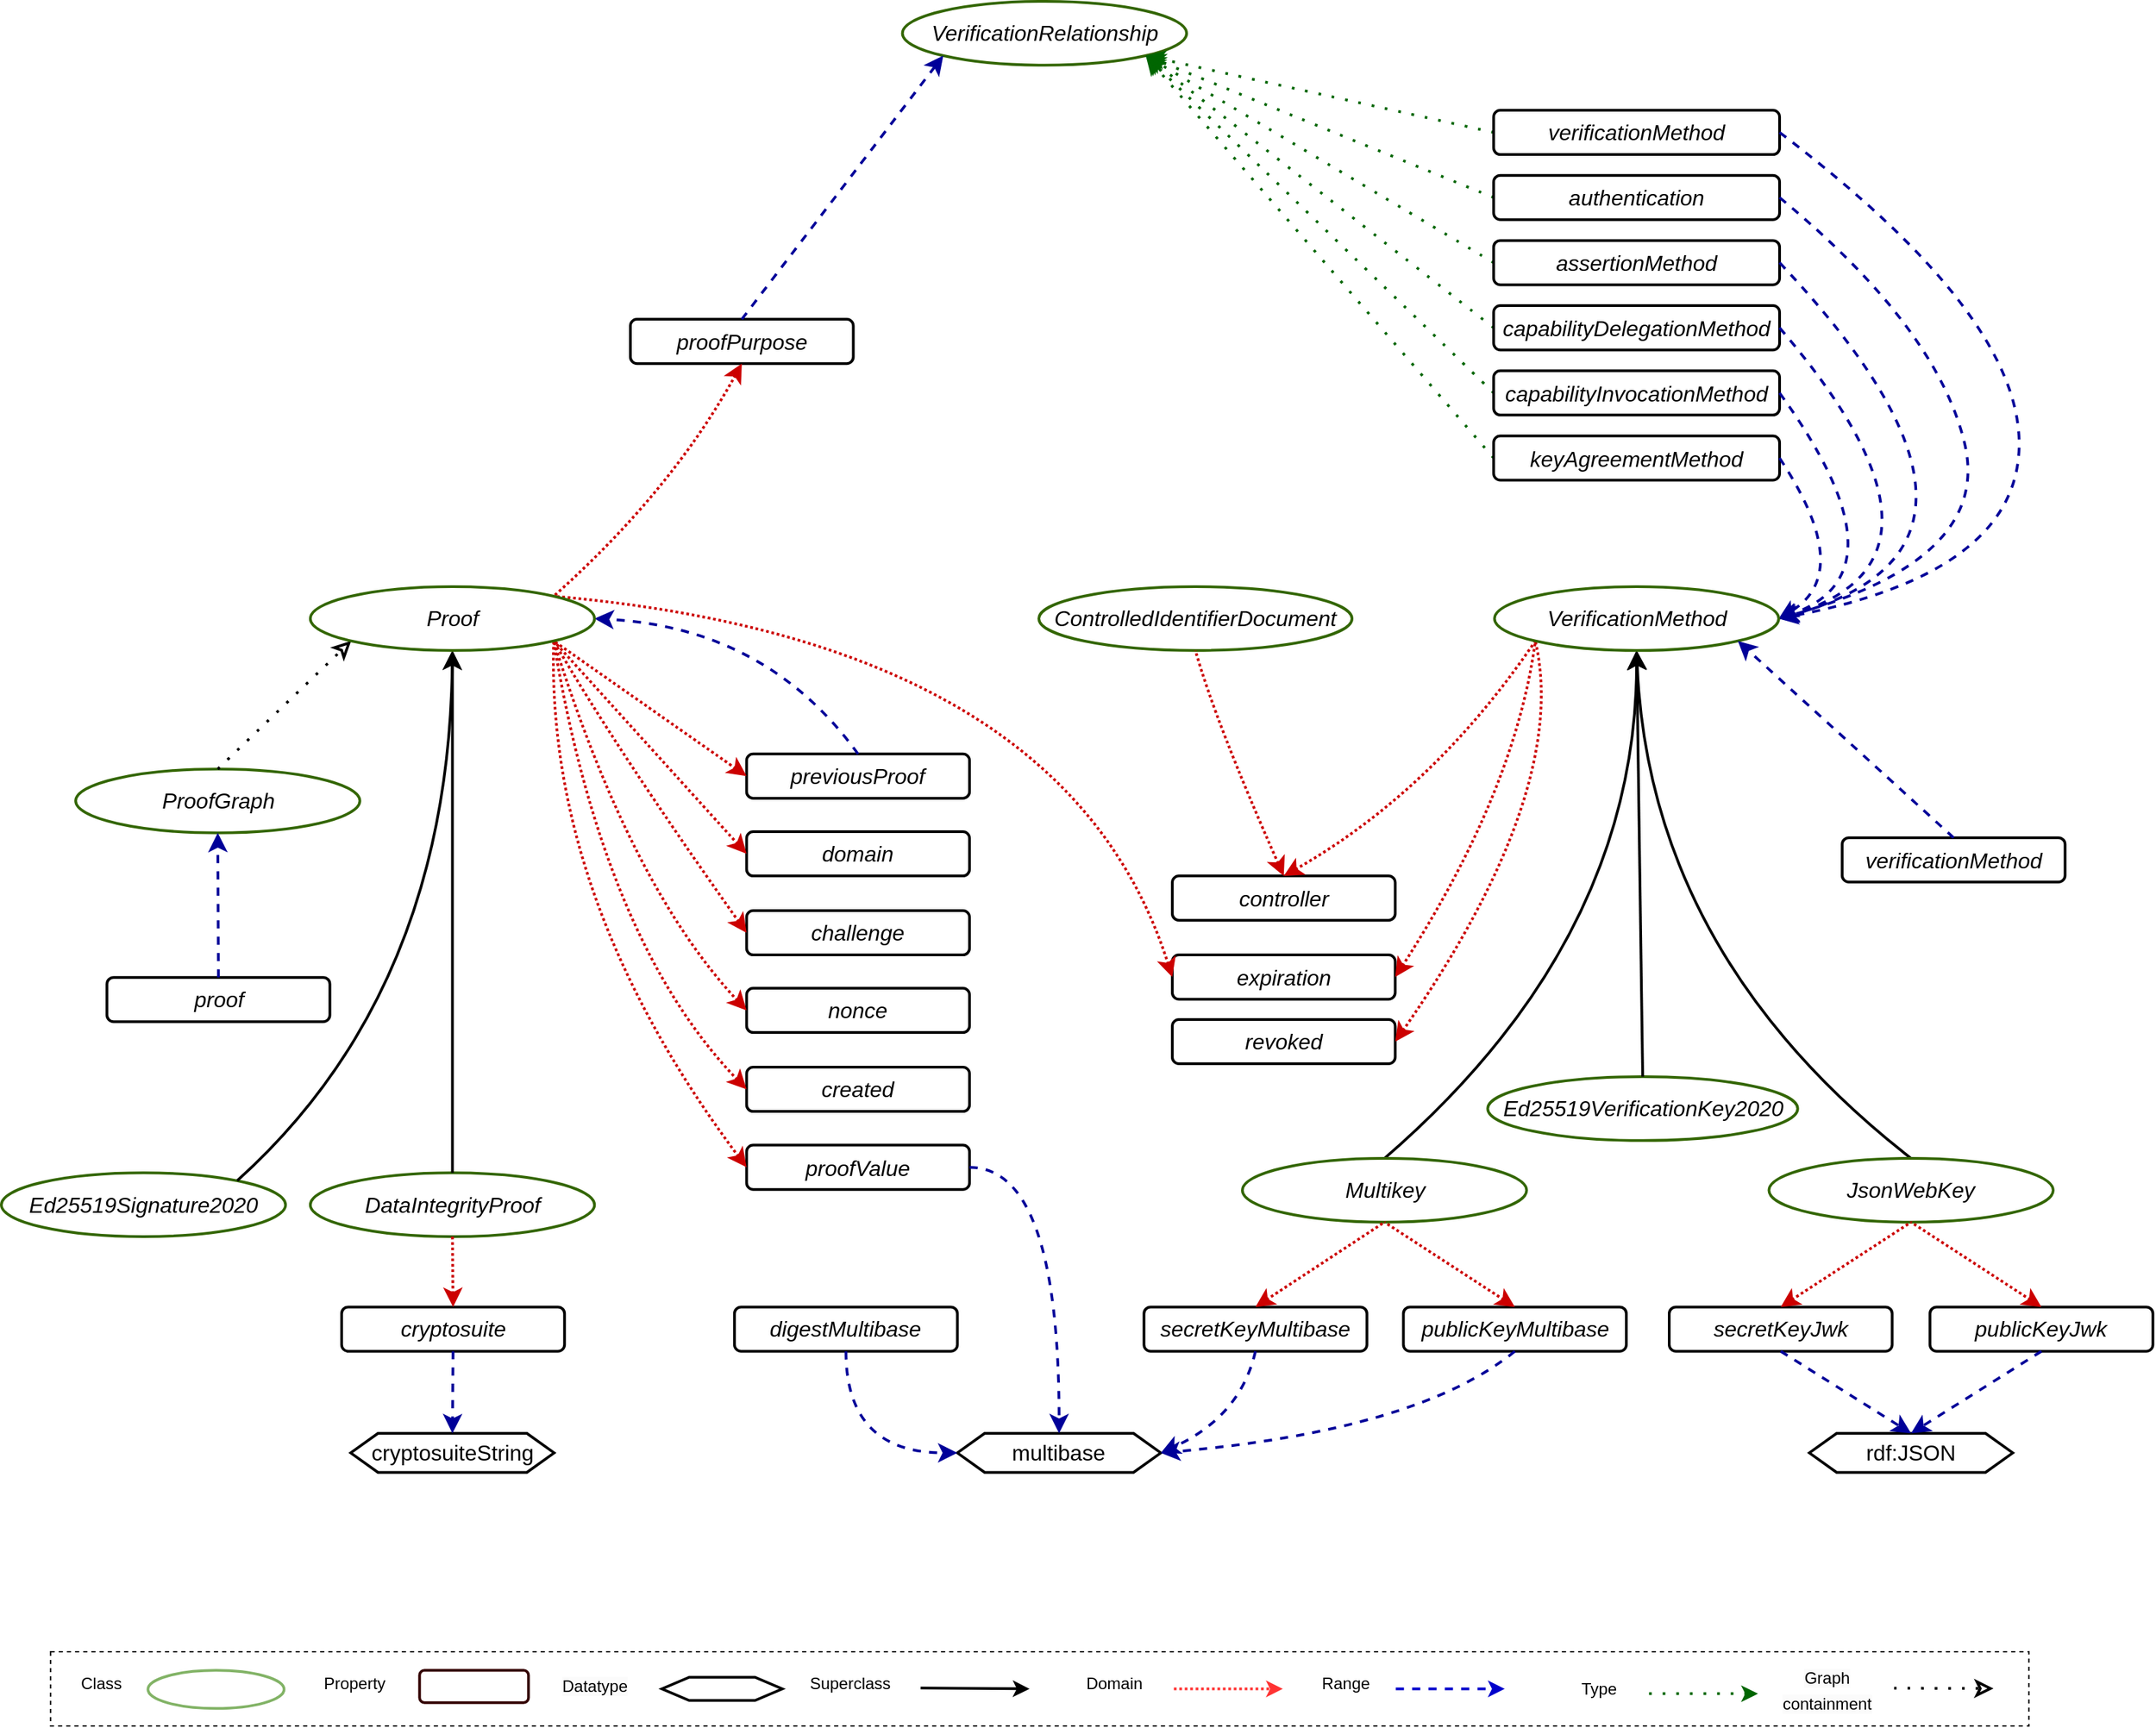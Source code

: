 <mxfile version="25.0.2">
  <diagram name="Page-1" id="hQ0IBVJ5jpEcegRt-_B3">
    <mxGraphModel dx="1732" dy="2127" grid="1" gridSize="10" guides="1" tooltips="1" connect="1" arrows="1" fold="1" page="1" pageScale="1" pageWidth="1600" pageHeight="900" math="0" shadow="0">
      <root>
        <mxCell id="0" />
        <mxCell id="1" parent="0" />
        <mxCell id="lNdu0edYDnSajEhI0VVL-20" value="" style="group" parent="1" vertex="1" connectable="0">
          <mxGeometry x="44.164" y="812.5" width="1460" height="54.5" as="geometry" />
        </mxCell>
        <mxCell id="Uf8WLKuzS3drS_BCJ-BJ-84" value="" style="rounded=0;whiteSpace=wrap;html=1;fillColor=none;dashed=1;" parent="lNdu0edYDnSajEhI0VVL-20" vertex="1">
          <mxGeometry width="1453" height="54.5" as="geometry" />
        </mxCell>
        <mxCell id="Uf8WLKuzS3drS_BCJ-BJ-108" value="" style="group" parent="lNdu0edYDnSajEhI0VVL-20" vertex="1" connectable="0">
          <mxGeometry x="1270" y="7.25" width="190" height="40" as="geometry" />
        </mxCell>
        <mxCell id="Uf8WLKuzS3drS_BCJ-BJ-109" style="edgeStyle=none;curved=1;rounded=0;orthogonalLoop=1;jettySize=auto;html=1;fontSize=12;startSize=8;endSize=8;dashed=1;dashPattern=1 4;strokeWidth=2;endArrow=classic;endFill=0;" parent="Uf8WLKuzS3drS_BCJ-BJ-108" edge="1">
          <mxGeometry relative="1" as="geometry">
            <mxPoint x="84" y="19.5" as="sourcePoint" />
            <mxPoint x="157" y="19.72" as="targetPoint" />
          </mxGeometry>
        </mxCell>
        <mxCell id="Uf8WLKuzS3drS_BCJ-BJ-110" value="&lt;span style=&quot;color: rgb(0, 0, 0); font-family: Helvetica; font-size: 12px; font-style: normal; font-variant-ligatures: normal; font-variant-caps: normal; font-weight: 400; letter-spacing: normal; orphans: 2; text-indent: 0px; text-transform: none; widows: 2; word-spacing: 0px; -webkit-text-stroke-width: 0px; background-color: rgb(251, 251, 251); text-decoration-thickness: initial; text-decoration-style: initial; text-decoration-color: initial; float: none; display: inline !important;&quot;&gt;Graph containment&lt;/span&gt;" style="text;whiteSpace=wrap;html=1;fontSize=16;align=center;" parent="Uf8WLKuzS3drS_BCJ-BJ-108" vertex="1">
          <mxGeometry y="-6" width="70" height="40" as="geometry" />
        </mxCell>
        <mxCell id="Uf8WLKuzS3drS_BCJ-BJ-87" value="" style="group" parent="lNdu0edYDnSajEhI0VVL-20" vertex="1" connectable="0">
          <mxGeometry x="11.5" y="8.688" width="160" height="37.125" as="geometry" />
        </mxCell>
        <mxCell id="Uf8WLKuzS3drS_BCJ-BJ-88" value="" style="ellipse;whiteSpace=wrap;html=1;fillColor=none;strokeColor=#82b366;strokeWidth=2;" parent="Uf8WLKuzS3drS_BCJ-BJ-87" vertex="1">
          <mxGeometry x="60" y="4.95" width="100" height="28.005" as="geometry" />
        </mxCell>
        <mxCell id="Uf8WLKuzS3drS_BCJ-BJ-89" value="Class" style="text;html=1;align=center;verticalAlign=middle;resizable=0;points=[];autosize=1;strokeColor=none;fillColor=none;" parent="Uf8WLKuzS3drS_BCJ-BJ-87" vertex="1">
          <mxGeometry width="50" height="30" as="geometry" />
        </mxCell>
        <mxCell id="Uf8WLKuzS3drS_BCJ-BJ-90" value="" style="group" parent="lNdu0edYDnSajEhI0VVL-20" vertex="1" connectable="0">
          <mxGeometry x="188" y="8.688" width="170" height="37.125" as="geometry" />
        </mxCell>
        <mxCell id="Uf8WLKuzS3drS_BCJ-BJ-91" value="" style="rounded=1;whiteSpace=wrap;html=1;fillColor=none;strokeColor=#330000;strokeWidth=2;" parent="Uf8WLKuzS3drS_BCJ-BJ-90" vertex="1">
          <mxGeometry x="83" y="4.95" width="80" height="23.686" as="geometry" />
        </mxCell>
        <mxCell id="Uf8WLKuzS3drS_BCJ-BJ-92" value="Property" style="text;html=1;align=center;verticalAlign=middle;resizable=0;points=[];autosize=1;strokeColor=none;fillColor=none;" parent="Uf8WLKuzS3drS_BCJ-BJ-90" vertex="1">
          <mxGeometry width="70" height="30" as="geometry" />
        </mxCell>
        <mxCell id="Uf8WLKuzS3drS_BCJ-BJ-93" value="" style="group" parent="lNdu0edYDnSajEhI0VVL-20" vertex="1" connectable="0">
          <mxGeometry x="552" y="8.688" width="170" height="37.125" as="geometry" />
        </mxCell>
        <mxCell id="Uf8WLKuzS3drS_BCJ-BJ-94" value="" style="endArrow=classic;html=1;rounded=0;endFill=1;strokeWidth=2;" parent="Uf8WLKuzS3drS_BCJ-BJ-93" edge="1">
          <mxGeometry width="50" height="50" relative="1" as="geometry">
            <mxPoint x="87" y="17.944" as="sourcePoint" />
            <mxPoint x="167" y="18.562" as="targetPoint" />
          </mxGeometry>
        </mxCell>
        <mxCell id="Uf8WLKuzS3drS_BCJ-BJ-95" value="Superclass" style="text;html=1;align=center;verticalAlign=middle;resizable=0;points=[];autosize=1;strokeColor=none;fillColor=none;" parent="Uf8WLKuzS3drS_BCJ-BJ-93" vertex="1">
          <mxGeometry x="-5" width="80" height="30" as="geometry" />
        </mxCell>
        <mxCell id="Uf8WLKuzS3drS_BCJ-BJ-96" value="" style="group" parent="lNdu0edYDnSajEhI0VVL-20" vertex="1" connectable="0">
          <mxGeometry x="751" y="8.688" width="136" height="37.125" as="geometry" />
        </mxCell>
        <mxCell id="Uf8WLKuzS3drS_BCJ-BJ-97" style="edgeStyle=orthogonalEdgeStyle;rounded=0;orthogonalLoop=1;jettySize=auto;html=1;startArrow=none;startFill=0;endArrow=classic;endFill=1;strokeColor=#FF3333;dashed=1;exitX=1;exitY=0.5;exitDx=0;exitDy=0;strokeWidth=2;dashPattern=1 1;" parent="Uf8WLKuzS3drS_BCJ-BJ-96" edge="1">
          <mxGeometry relative="1" as="geometry">
            <mxPoint x="74" y="18.562" as="sourcePoint" />
            <mxPoint x="154" y="18.562" as="targetPoint" />
            <Array as="points">
              <mxPoint x="130" y="18.562" />
              <mxPoint x="130" y="18.562" />
            </Array>
          </mxGeometry>
        </mxCell>
        <mxCell id="Uf8WLKuzS3drS_BCJ-BJ-98" value="Domain" style="text;html=1;align=center;verticalAlign=middle;resizable=0;points=[];autosize=1;strokeColor=none;fillColor=none;" parent="Uf8WLKuzS3drS_BCJ-BJ-96" vertex="1">
          <mxGeometry width="60" height="30" as="geometry" />
        </mxCell>
        <mxCell id="Uf8WLKuzS3drS_BCJ-BJ-99" value="" style="group" parent="lNdu0edYDnSajEhI0VVL-20" vertex="1" connectable="0">
          <mxGeometry x="921" y="8.688" width="160" height="37.125" as="geometry" />
        </mxCell>
        <mxCell id="Uf8WLKuzS3drS_BCJ-BJ-100" style="edgeStyle=orthogonalEdgeStyle;rounded=0;orthogonalLoop=1;jettySize=auto;html=1;dashed=1;strokeColor=#0000CC;entryX=0;entryY=0.5;entryDx=0;entryDy=0;strokeWidth=2;" parent="Uf8WLKuzS3drS_BCJ-BJ-99" edge="1">
          <mxGeometry relative="1" as="geometry">
            <mxPoint x="67" y="18.562" as="sourcePoint" />
            <mxPoint x="147" y="18.562" as="targetPoint" />
          </mxGeometry>
        </mxCell>
        <mxCell id="Uf8WLKuzS3drS_BCJ-BJ-101" value="Range" style="text;html=1;align=center;verticalAlign=middle;resizable=0;points=[];autosize=1;strokeColor=none;fillColor=none;" parent="Uf8WLKuzS3drS_BCJ-BJ-99" vertex="1">
          <mxGeometry width="60" height="30" as="geometry" />
        </mxCell>
        <mxCell id="Uf8WLKuzS3drS_BCJ-BJ-113" value="" style="group" parent="lNdu0edYDnSajEhI0VVL-20" vertex="1" connectable="0">
          <mxGeometry x="374" y="7.25" width="163.4" height="40" as="geometry" />
        </mxCell>
        <UserObject label="" id="Uf8WLKuzS3drS_BCJ-BJ-111">
          <mxCell style="shape=hexagon;perimeter=hexagonPerimeter2;whiteSpace=wrap;html=1;fixedSize=1;fontSize=16;fillColor=none;strokeWidth=2;" parent="Uf8WLKuzS3drS_BCJ-BJ-113" vertex="1">
            <mxGeometry x="75" y="11.5" width="88.4" height="17" as="geometry" />
          </mxCell>
        </UserObject>
        <mxCell id="Uf8WLKuzS3drS_BCJ-BJ-112" value="&lt;span style=&quot;color: rgb(0, 0, 0); font-family: Helvetica; font-size: 12px; font-style: normal; font-variant-ligatures: normal; font-variant-caps: normal; font-weight: 400; letter-spacing: normal; orphans: 2; text-align: center; text-indent: 0px; text-transform: none; widows: 2; word-spacing: 0px; -webkit-text-stroke-width: 0px; background-color: rgb(251, 251, 251); text-decoration-thickness: initial; text-decoration-style: initial; text-decoration-color: initial; float: none; display: inline !important;&quot;&gt;Datatype&lt;/span&gt;" style="text;whiteSpace=wrap;html=1;fontSize=16;" parent="Uf8WLKuzS3drS_BCJ-BJ-113" vertex="1">
          <mxGeometry width="90" height="40" as="geometry" />
        </mxCell>
        <mxCell id="lNdu0edYDnSajEhI0VVL-19" value="" style="group" parent="lNdu0edYDnSajEhI0VVL-20" vertex="1" connectable="0">
          <mxGeometry x="1112" y="12.25" width="142" height="30" as="geometry" />
        </mxCell>
        <mxCell id="lNdu0edYDnSajEhI0VVL-17" style="edgeStyle=orthogonalEdgeStyle;rounded=0;orthogonalLoop=1;jettySize=auto;html=1;dashed=1;strokeColor=#006601;entryX=0;entryY=0.5;entryDx=0;entryDy=0;strokeWidth=2;dashPattern=1 4;" parent="lNdu0edYDnSajEhI0VVL-19" edge="1">
          <mxGeometry relative="1" as="geometry">
            <mxPoint x="62" y="18.562" as="sourcePoint" />
            <mxPoint x="142" y="18.562" as="targetPoint" />
          </mxGeometry>
        </mxCell>
        <mxCell id="lNdu0edYDnSajEhI0VVL-18" value="Type" style="text;html=1;align=center;verticalAlign=middle;resizable=0;points=[];autosize=1;strokeColor=none;fillColor=none;" parent="lNdu0edYDnSajEhI0VVL-19" vertex="1">
          <mxGeometry width="50" height="30" as="geometry" />
        </mxCell>
        <UserObject label="&lt;i&gt;controller&lt;/i&gt;" link="https://w3id.org/security#controller" id="Uf8WLKuzS3drS_BCJ-BJ-44">
          <mxCell style="rounded=1;whiteSpace=wrap;html=1;fontSize=16;fillColor=none;strokeWidth=2;" parent="1" vertex="1">
            <mxGeometry x="868.004" y="242.537" width="163.731" height="32.537" as="geometry" />
          </mxCell>
        </UserObject>
        <UserObject label="&lt;i&gt;revoked&lt;/i&gt;" link="https://w3id.org/security#revoked" id="Uf8WLKuzS3drS_BCJ-BJ-45">
          <mxCell style="rounded=1;whiteSpace=wrap;html=1;fontSize=16;fillColor=none;strokeWidth=2;" parent="1" vertex="1">
            <mxGeometry x="868.004" y="347.995" width="163.731" height="32.537" as="geometry" />
          </mxCell>
        </UserObject>
        <mxCell id="Uf8WLKuzS3drS_BCJ-BJ-54" value="" style="endArrow=none;html=1;rounded=0;fontSize=12;startSize=8;endSize=8;curved=1;entryX=0;entryY=1;entryDx=0;entryDy=0;dashed=1;strokeWidth=2;strokeColor=#CC0000;endFill=0;startArrow=classic;startFill=1;dashPattern=1 1;exitX=0.5;exitY=0;exitDx=0;exitDy=0;" parent="1" source="Uf8WLKuzS3drS_BCJ-BJ-44" target="Uf8WLKuzS3drS_BCJ-BJ-37" edge="1">
          <mxGeometry width="50" height="50" relative="1" as="geometry">
            <mxPoint x="960" y="230" as="sourcePoint" />
            <mxPoint x="1216.695" y="336.226" as="targetPoint" />
            <Array as="points">
              <mxPoint x="1060" y="180" />
            </Array>
          </mxGeometry>
        </mxCell>
        <mxCell id="Uf8WLKuzS3drS_BCJ-BJ-55" value="" style="endArrow=none;html=1;rounded=0;fontSize=12;startSize=8;endSize=8;curved=1;exitX=1;exitY=0.5;exitDx=0;exitDy=0;entryX=0;entryY=1;entryDx=0;entryDy=0;dashed=1;strokeWidth=2;strokeColor=#CC0000;endFill=0;startArrow=classic;startFill=1;dashPattern=1 1;" parent="1" source="Uf8WLKuzS3drS_BCJ-BJ-45" target="Uf8WLKuzS3drS_BCJ-BJ-37" edge="1">
          <mxGeometry width="50" height="50" relative="1" as="geometry">
            <mxPoint x="1509.688" y="345.795" as="sourcePoint" />
            <mxPoint x="1331.594" y="345.795" as="targetPoint" />
            <Array as="points">
              <mxPoint x="1160" y="180" />
            </Array>
          </mxGeometry>
        </mxCell>
        <UserObject label="&lt;i&gt;Ed25519VerificationKey2020&lt;/i&gt;" link="https://w3id.org/security#Ed25519VerificationKey2020" id="Uf8WLKuzS3drS_BCJ-BJ-56">
          <mxCell style="ellipse;whiteSpace=wrap;html=1;fontSize=16;fillColor=none;strokeWidth=2;strokeColor=#336600;" parent="1" vertex="1">
            <mxGeometry x="1099.67" y="390" width="227.68" height="46.89" as="geometry" />
          </mxCell>
        </UserObject>
        <mxCell id="Uf8WLKuzS3drS_BCJ-BJ-78" value="" style="endArrow=classic;html=1;rounded=0;fontSize=12;startSize=8;endSize=8;curved=1;exitX=0.5;exitY=0;exitDx=0;exitDy=0;strokeWidth=2;entryX=0.5;entryY=1;entryDx=0;entryDy=0;" parent="1" source="Uf8WLKuzS3drS_BCJ-BJ-57" target="Uf8WLKuzS3drS_BCJ-BJ-37" edge="1">
          <mxGeometry width="50" height="50" relative="1" as="geometry">
            <mxPoint x="1088.391" y="412.782" as="sourcePoint" />
            <mxPoint x="1250.207" y="412.811" as="targetPoint" />
            <Array as="points">
              <mxPoint x="1218" y="300" />
            </Array>
          </mxGeometry>
        </mxCell>
        <mxCell id="Uf8WLKuzS3drS_BCJ-BJ-79" value="" style="endArrow=classic;html=1;rounded=0;fontSize=12;startSize=8;endSize=8;curved=1;exitX=0.5;exitY=0;exitDx=0;exitDy=0;strokeWidth=2;entryX=0.5;entryY=1;entryDx=0;entryDy=0;" parent="1" source="Uf8WLKuzS3drS_BCJ-BJ-56" target="Uf8WLKuzS3drS_BCJ-BJ-37" edge="1">
          <mxGeometry width="50" height="50" relative="1" as="geometry">
            <mxPoint x="1232.015" y="393.643" as="sourcePoint" />
            <mxPoint x="1393.831" y="393.672" as="targetPoint" />
          </mxGeometry>
        </mxCell>
        <mxCell id="Uf8WLKuzS3drS_BCJ-BJ-80" value="" style="endArrow=classic;html=1;rounded=0;fontSize=12;startSize=8;endSize=8;curved=1;strokeWidth=2;entryX=0.5;entryY=1;entryDx=0;entryDy=0;exitX=0.5;exitY=0;exitDx=0;exitDy=0;" parent="1" source="Uf8WLKuzS3drS_BCJ-BJ-58" target="Uf8WLKuzS3drS_BCJ-BJ-37" edge="1">
          <mxGeometry width="50" height="50" relative="1" as="geometry">
            <mxPoint x="1442.663" y="431.921" as="sourcePoint" />
            <mxPoint x="1336.382" y="384.102" as="targetPoint" />
            <Array as="points">
              <mxPoint x="1209" y="290" />
            </Array>
          </mxGeometry>
        </mxCell>
        <UserObject label="&lt;i&gt;ProofGraph&lt;/i&gt;" link="https://w3id.org/security#ProofGraph" id="Uf8WLKuzS3drS_BCJ-BJ-2">
          <mxCell style="ellipse;whiteSpace=wrap;html=1;fontSize=16;fillColor=none;strokeWidth=2;strokeColor=#336600;" parent="1" vertex="1">
            <mxGeometry x="62.577" y="163.974" width="208.734" height="46.891" as="geometry" />
          </mxCell>
        </UserObject>
        <mxCell id="Uf8WLKuzS3drS_BCJ-BJ-3" style="edgeStyle=none;curved=1;rounded=0;orthogonalLoop=1;jettySize=auto;html=1;fontSize=12;startSize=8;endSize=8;dashed=1;dashPattern=1 4;strokeWidth=2;exitX=0.5;exitY=0;exitDx=0;exitDy=0;entryX=0;entryY=1;entryDx=0;entryDy=0;endArrow=classic;endFill=0;" parent="1" source="Uf8WLKuzS3drS_BCJ-BJ-2" target="Uf8WLKuzS3drS_BCJ-BJ-1" edge="1">
          <mxGeometry relative="1" as="geometry">
            <mxPoint x="254.076" y="128.566" as="sourcePoint" />
            <mxPoint x="464.724" y="125.696" as="targetPoint" />
          </mxGeometry>
        </mxCell>
        <UserObject label="&lt;i&gt;proof&lt;/i&gt;" link="https://w3id.org/security#proof" id="Uf8WLKuzS3drS_BCJ-BJ-5">
          <mxCell style="rounded=1;whiteSpace=wrap;html=1;fontSize=16;fillColor=none;strokeWidth=2;" parent="1" vertex="1">
            <mxGeometry x="85.557" y="317.087" width="163.731" height="32.537" as="geometry" />
          </mxCell>
        </UserObject>
        <mxCell id="Uf8WLKuzS3drS_BCJ-BJ-6" value="" style="endArrow=classic;html=1;rounded=0;fontSize=12;startSize=8;endSize=8;curved=1;entryX=0.5;entryY=1;entryDx=0;entryDy=0;exitX=0.5;exitY=0;exitDx=0;exitDy=0;strokeColor=#000099;dashed=1;strokeWidth=2;" parent="1" source="Uf8WLKuzS3drS_BCJ-BJ-5" target="Uf8WLKuzS3drS_BCJ-BJ-2" edge="1">
          <mxGeometry width="50" height="50" relative="1" as="geometry">
            <mxPoint x="301.951" y="259.858" as="sourcePoint" />
            <mxPoint x="415.892" y="259.858" as="targetPoint" />
          </mxGeometry>
        </mxCell>
        <UserObject label="&lt;i&gt;domain&lt;/i&gt;" link="https://w3id.org/security#domain" id="Uf8WLKuzS3drS_BCJ-BJ-7">
          <mxCell style="rounded=1;whiteSpace=wrap;html=1;fontSize=16;fillColor=none;strokeWidth=2;" parent="1" vertex="1">
            <mxGeometry x="555.349" y="210" width="163.731" height="32.537" as="geometry" />
          </mxCell>
        </UserObject>
        <UserObject label="&lt;i&gt;challenge&lt;/i&gt;" link="https://w3id.org/security#challenge" id="Uf8WLKuzS3drS_BCJ-BJ-8">
          <mxCell style="rounded=1;whiteSpace=wrap;html=1;fontSize=16;fillColor=none;strokeWidth=2;" parent="1" vertex="1">
            <mxGeometry x="555.349" y="268" width="163.731" height="32.537" as="geometry" />
          </mxCell>
        </UserObject>
        <UserObject label="&lt;i&gt;previousProof&lt;/i&gt;" link="https://w3id.org/security#previousProof" id="Uf8WLKuzS3drS_BCJ-BJ-9">
          <mxCell style="rounded=1;whiteSpace=wrap;html=1;fontSize=16;fillColor=none;strokeWidth=2;" parent="1" vertex="1">
            <mxGeometry x="555.349" y="152.912" width="163.731" height="32.537" as="geometry" />
          </mxCell>
        </UserObject>
        <UserObject label="&lt;i&gt;proofPurpose&lt;br&gt;&lt;/i&gt;" link="https://w3id.org/security#proofPurpose" id="Uf8WLKuzS3drS_BCJ-BJ-10">
          <mxCell style="rounded=1;whiteSpace=wrap;html=1;fontSize=16;fillColor=none;strokeWidth=2;" parent="1" vertex="1">
            <mxGeometry x="469.999" y="-166.46" width="163.731" height="32.537" as="geometry" />
          </mxCell>
        </UserObject>
        <UserObject label="&lt;i&gt;proofValue&lt;/i&gt;" link="https://w3id.org/security#proofValue" id="Uf8WLKuzS3drS_BCJ-BJ-11">
          <mxCell style="rounded=1;whiteSpace=wrap;html=1;fontSize=16;fillColor=none;strokeWidth=2;" parent="1" vertex="1">
            <mxGeometry x="555.349" y="440.298" width="163.731" height="32.537" as="geometry" />
          </mxCell>
        </UserObject>
        <UserObject label="&lt;i&gt;expiration&lt;/i&gt;" link="https://w3id.org/security#expiration" id="Uf8WLKuzS3drS_BCJ-BJ-12">
          <mxCell style="rounded=1;whiteSpace=wrap;html=1;fontSize=16;fillColor=none;strokeWidth=2;" parent="1" vertex="1">
            <mxGeometry x="867.999" y="300.54" width="163.731" height="32.537" as="geometry" />
          </mxCell>
        </UserObject>
        <UserObject label="&lt;i&gt;nonce&lt;/i&gt;" link="https://w3id.org/security#nonce" id="Uf8WLKuzS3drS_BCJ-BJ-13">
          <mxCell style="rounded=1;whiteSpace=wrap;html=1;fontSize=16;fillColor=none;strokeWidth=2;" parent="1" vertex="1">
            <mxGeometry x="555.349" y="325" width="163.731" height="32.537" as="geometry" />
          </mxCell>
        </UserObject>
        <UserObject label="&lt;i&gt;created&lt;/i&gt;" link="https://w3id.org/security#created" id="Uf8WLKuzS3drS_BCJ-BJ-14">
          <mxCell style="rounded=1;whiteSpace=wrap;html=1;fontSize=16;fillColor=none;strokeWidth=2;" parent="1" vertex="1">
            <mxGeometry x="555.349" y="383" width="163.731" height="32.537" as="geometry" />
          </mxCell>
        </UserObject>
        <mxCell id="Uf8WLKuzS3drS_BCJ-BJ-15" value="" style="endArrow=none;html=1;rounded=0;fontSize=12;startSize=8;endSize=8;curved=1;exitX=0;exitY=0.5;exitDx=0;exitDy=0;entryX=1;entryY=1;entryDx=0;entryDy=0;dashed=1;strokeWidth=2;strokeColor=#CC0000;endFill=0;startArrow=classic;startFill=1;dashPattern=1 1;" parent="1" source="Uf8WLKuzS3drS_BCJ-BJ-7" target="Uf8WLKuzS3drS_BCJ-BJ-1" edge="1">
          <mxGeometry width="50" height="50" relative="1" as="geometry">
            <mxPoint x="441.745" y="163.974" as="sourcePoint" />
            <mxPoint x="263.651" y="163.974" as="targetPoint" />
            <Array as="points" />
          </mxGeometry>
        </mxCell>
        <mxCell id="Uf8WLKuzS3drS_BCJ-BJ-16" value="" style="endArrow=none;html=1;rounded=0;fontSize=12;startSize=8;endSize=8;curved=1;exitX=0;exitY=0.5;exitDx=0;exitDy=0;dashed=1;strokeWidth=2;strokeColor=#CC0000;endFill=0;startArrow=classic;startFill=1;dashPattern=1 1;entryX=1;entryY=1;entryDx=0;entryDy=0;" parent="1" source="Uf8WLKuzS3drS_BCJ-BJ-8" target="Uf8WLKuzS3drS_BCJ-BJ-1" edge="1">
          <mxGeometry width="50" height="50" relative="1" as="geometry">
            <mxPoint x="493.449" y="122.825" as="sourcePoint" />
            <mxPoint x="330.675" y="106.556" as="targetPoint" />
            <Array as="points">
              <mxPoint x="460" y="150" />
            </Array>
          </mxGeometry>
        </mxCell>
        <mxCell id="Uf8WLKuzS3drS_BCJ-BJ-17" value="" style="endArrow=none;html=1;rounded=0;fontSize=12;startSize=8;endSize=8;curved=1;exitX=0;exitY=0.5;exitDx=0;exitDy=0;entryX=1;entryY=1;entryDx=0;entryDy=0;dashed=1;strokeWidth=2;strokeColor=#CC0000;endFill=0;startArrow=classic;startFill=1;dashPattern=1 1;" parent="1" source="Uf8WLKuzS3drS_BCJ-BJ-9" target="Uf8WLKuzS3drS_BCJ-BJ-1" edge="1">
          <mxGeometry width="50" height="50" relative="1" as="geometry">
            <mxPoint x="480.044" y="183.113" as="sourcePoint" />
            <mxPoint x="301.951" y="183.113" as="targetPoint" />
            <Array as="points" />
          </mxGeometry>
        </mxCell>
        <mxCell id="Uf8WLKuzS3drS_BCJ-BJ-18" value="" style="endArrow=none;html=1;rounded=0;fontSize=12;startSize=8;endSize=8;curved=1;exitX=0.5;exitY=1;exitDx=0;exitDy=0;entryX=1;entryY=0;entryDx=0;entryDy=0;dashed=1;strokeWidth=2;strokeColor=#CC0000;endFill=0;startArrow=classic;startFill=1;dashPattern=1 1;" parent="1" source="Uf8WLKuzS3drS_BCJ-BJ-10" target="Uf8WLKuzS3drS_BCJ-BJ-1" edge="1">
          <mxGeometry width="50" height="50" relative="1" as="geometry">
            <mxPoint x="503.024" y="132.394" as="sourcePoint" />
            <mxPoint x="358.443" y="96.03" as="targetPoint" />
            <Array as="points">
              <mxPoint x="500" y="-40" />
            </Array>
          </mxGeometry>
        </mxCell>
        <mxCell id="Uf8WLKuzS3drS_BCJ-BJ-19" value="" style="endArrow=none;html=1;rounded=0;fontSize=12;startSize=8;endSize=8;curved=1;exitX=0;exitY=0.5;exitDx=0;exitDy=0;entryX=1;entryY=1;entryDx=0;entryDy=0;dashed=1;strokeWidth=2;strokeColor=#CC0000;endFill=0;startArrow=classic;startFill=1;dashPattern=1 1;" parent="1" source="Uf8WLKuzS3drS_BCJ-BJ-11" target="Uf8WLKuzS3drS_BCJ-BJ-1" edge="1">
          <mxGeometry width="50" height="50" relative="1" as="geometry">
            <mxPoint x="422.595" y="259.669" as="sourcePoint" />
            <mxPoint x="244.501" y="259.669" as="targetPoint" />
            <Array as="points">
              <mxPoint x="408" y="260" />
            </Array>
          </mxGeometry>
        </mxCell>
        <mxCell id="Uf8WLKuzS3drS_BCJ-BJ-20" value="" style="endArrow=none;html=1;rounded=0;fontSize=12;startSize=8;endSize=8;curved=1;exitX=0;exitY=0.5;exitDx=0;exitDy=0;entryX=1;entryY=0;entryDx=0;entryDy=0;dashed=1;strokeWidth=2;strokeColor=#CC0000;endFill=0;startArrow=classic;startFill=1;dashPattern=1 1;" parent="1" source="Uf8WLKuzS3drS_BCJ-BJ-12" target="Uf8WLKuzS3drS_BCJ-BJ-1" edge="1">
          <mxGeometry width="50" height="50" relative="1" as="geometry">
            <mxPoint x="868.309" y="227.128" as="sourcePoint" />
            <mxPoint x="413.977" y="69.894" as="targetPoint" />
            <Array as="points">
              <mxPoint x="790" y="70" />
            </Array>
          </mxGeometry>
        </mxCell>
        <mxCell id="Uf8WLKuzS3drS_BCJ-BJ-21" value="" style="endArrow=none;html=1;rounded=0;fontSize=12;startSize=8;endSize=8;curved=1;entryX=1;entryY=1;entryDx=0;entryDy=0;dashed=1;strokeWidth=2;strokeColor=#CC0000;endFill=0;startArrow=classic;startFill=1;dashPattern=1 1;exitX=0;exitY=0.5;exitDx=0;exitDy=0;" parent="1" source="Uf8WLKuzS3drS_BCJ-BJ-13" target="Uf8WLKuzS3drS_BCJ-BJ-1" edge="1">
          <mxGeometry width="50" height="50" relative="1" as="geometry">
            <mxPoint x="541.324" y="403.213" as="sourcePoint" />
            <mxPoint x="273.226" y="269.239" as="targetPoint" />
            <Array as="points">
              <mxPoint x="470" y="250" />
            </Array>
          </mxGeometry>
        </mxCell>
        <mxCell id="Uf8WLKuzS3drS_BCJ-BJ-22" value="" style="endArrow=none;html=1;rounded=0;fontSize=12;startSize=8;endSize=8;curved=1;exitX=0;exitY=0.5;exitDx=0;exitDy=0;entryX=1;entryY=1;entryDx=0;entryDy=0;dashed=1;strokeWidth=2;strokeColor=#CC0000;endFill=0;startArrow=classic;startFill=1;dashPattern=1 1;" parent="1" source="Uf8WLKuzS3drS_BCJ-BJ-14" target="Uf8WLKuzS3drS_BCJ-BJ-1" edge="1">
          <mxGeometry width="50" height="50" relative="1" as="geometry">
            <mxPoint x="441.745" y="288.378" as="sourcePoint" />
            <mxPoint x="263.651" y="288.378" as="targetPoint" />
            <Array as="points">
              <mxPoint x="450" y="290" />
            </Array>
          </mxGeometry>
        </mxCell>
        <UserObject label="&lt;i&gt;DataIntegrityProof&lt;/i&gt;" link="https://w3id.org/security#DataIntegrityProof" id="Uf8WLKuzS3drS_BCJ-BJ-23">
          <mxCell style="ellipse;whiteSpace=wrap;html=1;fontSize=16;fillColor=none;strokeWidth=2;strokeColor=#336600;" parent="1" vertex="1">
            <mxGeometry x="234.926" y="460.63" width="208.734" height="46.891" as="geometry" />
          </mxCell>
        </UserObject>
        <UserObject label="&lt;i&gt;Ed25519Signature2020&lt;/i&gt;" link="https://w3id.org/security#Ed25519Signature2020" id="Uf8WLKuzS3drS_BCJ-BJ-24">
          <mxCell style="ellipse;whiteSpace=wrap;html=1;fontSize=16;fillColor=none;strokeWidth=2;strokeColor=#336600;" parent="1" vertex="1">
            <mxGeometry x="8" y="460.63" width="208.734" height="46.891" as="geometry" />
          </mxCell>
        </UserObject>
        <mxCell id="Uf8WLKuzS3drS_BCJ-BJ-25" value="" style="endArrow=classic;html=1;rounded=0;fontSize=12;startSize=8;endSize=8;curved=1;exitX=0.5;exitY=0;exitDx=0;exitDy=0;strokeWidth=2;entryX=0.5;entryY=1;entryDx=0;entryDy=0;" parent="1" source="Uf8WLKuzS3drS_BCJ-BJ-23" target="Uf8WLKuzS3drS_BCJ-BJ-1" edge="1">
          <mxGeometry width="50" height="50" relative="1" as="geometry">
            <mxPoint x="690.693" y="441.491" as="sourcePoint" />
            <mxPoint x="852.509" y="441.52" as="targetPoint" />
          </mxGeometry>
        </mxCell>
        <mxCell id="Uf8WLKuzS3drS_BCJ-BJ-26" value="" style="endArrow=classic;html=1;rounded=0;fontSize=12;startSize=8;endSize=8;curved=1;exitX=0.83;exitY=0.122;exitDx=0;exitDy=0;strokeWidth=2;exitPerimeter=0;entryX=0.5;entryY=1;entryDx=0;entryDy=0;" parent="1" source="Uf8WLKuzS3drS_BCJ-BJ-24" target="Uf8WLKuzS3drS_BCJ-BJ-1" edge="1">
          <mxGeometry width="50" height="50" relative="1" as="geometry">
            <mxPoint x="709.843" y="585.034" as="sourcePoint" />
            <mxPoint x="871.659" y="585.063" as="targetPoint" />
            <Array as="points">
              <mxPoint x="336.42" y="326.656" />
            </Array>
          </mxGeometry>
        </mxCell>
        <UserObject label="&lt;i&gt;cryptosuite&lt;/i&gt;" link="https://w3id.org/security#cryptosuite" id="Uf8WLKuzS3drS_BCJ-BJ-27">
          <mxCell style="rounded=1;whiteSpace=wrap;html=1;fontSize=16;fillColor=none;strokeWidth=2;" parent="1" vertex="1">
            <mxGeometry x="257.906" y="559.197" width="163.731" height="32.537" as="geometry" />
          </mxCell>
        </UserObject>
        <UserObject label="cryptosuiteString" link="https://w3id.org/security#cryptosuiteString" id="Uf8WLKuzS3drS_BCJ-BJ-29">
          <mxCell style="shape=hexagon;perimeter=hexagonPerimeter2;whiteSpace=wrap;html=1;fixedSize=1;fontSize=16;fillColor=none;strokeWidth=2;" parent="1" vertex="1">
            <mxGeometry x="264.608" y="652.021" width="149.369" height="28.709" as="geometry" />
          </mxCell>
        </UserObject>
        <mxCell id="Uf8WLKuzS3drS_BCJ-BJ-30" style="edgeStyle=none;curved=1;rounded=0;orthogonalLoop=1;jettySize=auto;html=1;exitX=0.5;exitY=1;exitDx=0;exitDy=0;fontSize=12;startSize=8;endSize=8;" parent="1" source="Uf8WLKuzS3drS_BCJ-BJ-29" target="Uf8WLKuzS3drS_BCJ-BJ-29" edge="1">
          <mxGeometry relative="1" as="geometry" />
        </mxCell>
        <mxCell id="Uf8WLKuzS3drS_BCJ-BJ-31" value="" style="endArrow=none;html=1;rounded=0;fontSize=12;startSize=8;endSize=8;curved=1;exitX=0.5;exitY=0;exitDx=0;exitDy=0;entryX=0.5;entryY=1;entryDx=0;entryDy=0;dashed=1;strokeWidth=2;strokeColor=#CC0000;endFill=0;startArrow=classic;startFill=1;dashPattern=1 1;" parent="1" source="Uf8WLKuzS3drS_BCJ-BJ-27" target="Uf8WLKuzS3drS_BCJ-BJ-23" edge="1">
          <mxGeometry width="50" height="50" relative="1" as="geometry">
            <mxPoint x="677.288" y="546.756" as="sourcePoint" />
            <mxPoint x="499.194" y="546.756" as="targetPoint" />
          </mxGeometry>
        </mxCell>
        <mxCell id="Uf8WLKuzS3drS_BCJ-BJ-32" value="" style="endArrow=classic;html=1;rounded=0;fontSize=12;startSize=8;endSize=8;curved=1;entryX=0.5;entryY=0;entryDx=0;entryDy=0;exitX=0.5;exitY=1;exitDx=0;exitDy=0;strokeColor=#000099;dashed=1;strokeWidth=2;" parent="1" source="Uf8WLKuzS3drS_BCJ-BJ-27" target="Uf8WLKuzS3drS_BCJ-BJ-29" edge="1">
          <mxGeometry width="50" height="50" relative="1" as="geometry">
            <mxPoint x="547.069" y="566.084" as="sourcePoint" />
            <mxPoint x="661.011" y="566.084" as="targetPoint" />
          </mxGeometry>
        </mxCell>
        <UserObject label="multibase" link="https://w3id.org/security#multibase" id="aMvtbWUda6Bs1y7FLRK9-2">
          <mxCell style="shape=hexagon;perimeter=hexagonPerimeter2;whiteSpace=wrap;html=1;fixedSize=1;fontSize=16;fillColor=none;strokeWidth=2;" parent="1" vertex="1">
            <mxGeometry x="710.178" y="652.021" width="149.369" height="28.709" as="geometry" />
          </mxCell>
        </UserObject>
        <mxCell id="aMvtbWUda6Bs1y7FLRK9-4" value="" style="endArrow=classic;html=1;rounded=0;fontSize=12;startSize=8;endSize=8;entryX=0.5;entryY=0;entryDx=0;entryDy=0;exitX=1;exitY=0.5;exitDx=0;exitDy=0;strokeColor=#000099;dashed=1;strokeWidth=2;edgeStyle=orthogonalEdgeStyle;curved=1;" parent="1" source="Uf8WLKuzS3drS_BCJ-BJ-11" target="aMvtbWUda6Bs1y7FLRK9-2" edge="1">
          <mxGeometry width="50" height="50" relative="1" as="geometry">
            <mxPoint x="568" y="610.197" as="sourcePoint" />
            <mxPoint x="687" y="610.197" as="targetPoint" />
          </mxGeometry>
        </mxCell>
        <UserObject label="&lt;i&gt;Multikey&lt;/i&gt;" link="https://w3id.org/security#Multikey" id="Uf8WLKuzS3drS_BCJ-BJ-58">
          <mxCell style="ellipse;whiteSpace=wrap;html=1;fontSize=16;fillColor=none;strokeWidth=2;strokeColor=#336600;" parent="1" vertex="1">
            <mxGeometry x="919.503" y="450.0" width="208.734" height="46.891" as="geometry" />
          </mxCell>
        </UserObject>
        <mxCell id="Uf8WLKuzS3drS_BCJ-BJ-72" value="" style="group" parent="1" vertex="1" connectable="0">
          <mxGeometry x="852.0" y="559.197" width="343.74" height="32.536" as="geometry" />
        </mxCell>
        <UserObject label="&lt;i&gt;publicKeyMultibase&lt;/i&gt;" link="https://w3id.org/security#publicKeyMultibase" id="Uf8WLKuzS3drS_BCJ-BJ-60">
          <mxCell style="rounded=1;whiteSpace=wrap;html=1;fontSize=16;fillColor=none;strokeWidth=2;" parent="Uf8WLKuzS3drS_BCJ-BJ-72" vertex="1">
            <mxGeometry x="185.754" width="163.731" height="32.536" as="geometry" />
          </mxCell>
        </UserObject>
        <UserObject label="&lt;i&gt;secretKeyMultibase&lt;/i&gt;" link="https://w3id.org/security#secretKeyMultibase" id="Uf8WLKuzS3drS_BCJ-BJ-61">
          <mxCell style="rounded=1;whiteSpace=wrap;html=1;fontSize=16;fillColor=none;strokeWidth=2;" parent="Uf8WLKuzS3drS_BCJ-BJ-72" vertex="1">
            <mxGeometry x="-4.787" width="163.731" height="32.536" as="geometry" />
          </mxCell>
        </UserObject>
        <mxCell id="Uf8WLKuzS3drS_BCJ-BJ-73" value="" style="endArrow=none;html=1;rounded=0;fontSize=12;startSize=8;endSize=8;curved=1;exitX=0.5;exitY=0;exitDx=0;exitDy=0;entryX=0.5;entryY=1;entryDx=0;entryDy=0;dashed=1;strokeWidth=2;strokeColor=#CC0000;endFill=0;startArrow=classic;startFill=1;dashPattern=1 1;" parent="1" source="Uf8WLKuzS3drS_BCJ-BJ-61" target="Uf8WLKuzS3drS_BCJ-BJ-58" edge="1">
          <mxGeometry width="50" height="50" relative="1" as="geometry">
            <mxPoint x="1080.031" y="717.948" as="sourcePoint" />
            <mxPoint x="901.937" y="717.948" as="targetPoint" />
          </mxGeometry>
        </mxCell>
        <mxCell id="Uf8WLKuzS3drS_BCJ-BJ-74" value="" style="endArrow=none;html=1;rounded=0;fontSize=12;startSize=8;endSize=8;curved=1;exitX=0.5;exitY=0;exitDx=0;exitDy=0;entryX=0.5;entryY=1;entryDx=0;entryDy=0;dashed=1;strokeWidth=2;strokeColor=#CC0000;endFill=0;startArrow=classic;startFill=1;dashPattern=1 1;" parent="1" source="Uf8WLKuzS3drS_BCJ-BJ-60" target="Uf8WLKuzS3drS_BCJ-BJ-58" edge="1">
          <mxGeometry width="50" height="50" relative="1" as="geometry">
            <mxPoint x="1118.331" y="698.809" as="sourcePoint" />
            <mxPoint x="940.237" y="698.809" as="targetPoint" />
          </mxGeometry>
        </mxCell>
        <UserObject label="&lt;i&gt;JsonWebKey&lt;/i&gt;" link="https://w3id.org/security#JsonWebKey" id="Uf8WLKuzS3drS_BCJ-BJ-57">
          <mxCell style="ellipse;whiteSpace=wrap;html=1;fontSize=16;fillColor=none;strokeWidth=2;strokeColor=#336600;" parent="1" vertex="1">
            <mxGeometry x="1306.248" y="450.0" width="208.734" height="46.891" as="geometry" />
          </mxCell>
        </UserObject>
        <UserObject label="rdf:JSON" id="Uf8WLKuzS3drS_BCJ-BJ-64">
          <mxCell style="shape=hexagon;perimeter=hexagonPerimeter2;whiteSpace=wrap;html=1;fixedSize=1;fontSize=16;fillColor=none;strokeWidth=2;" parent="1" vertex="1">
            <mxGeometry x="1335.93" y="652.021" width="149.369" height="28.709" as="geometry" />
          </mxCell>
        </UserObject>
        <mxCell id="Uf8WLKuzS3drS_BCJ-BJ-65" value="" style="group" parent="1" vertex="1" connectable="0">
          <mxGeometry x="1233.0" y="559.197" width="355.23" height="32.537" as="geometry" />
        </mxCell>
        <UserObject label="&lt;i&gt;secretKeyJwk&lt;/i&gt;" link="https://w3id.org/security#secretKeyJwk" id="Uf8WLKuzS3drS_BCJ-BJ-62">
          <mxCell style="rounded=1;whiteSpace=wrap;html=1;fontSize=16;fillColor=none;strokeWidth=2;" parent="Uf8WLKuzS3drS_BCJ-BJ-65" vertex="1">
            <mxGeometry width="163.731" height="32.537" as="geometry" />
          </mxCell>
        </UserObject>
        <UserObject label="&lt;i&gt;publicKeyJwk&lt;/i&gt;" link="https://w3id.org/security#publicKeyJwk" id="Uf8WLKuzS3drS_BCJ-BJ-63">
          <mxCell style="rounded=1;whiteSpace=wrap;html=1;fontSize=16;fillColor=none;strokeWidth=2;" parent="Uf8WLKuzS3drS_BCJ-BJ-65" vertex="1">
            <mxGeometry x="191.499" width="163.731" height="32.537" as="geometry" />
          </mxCell>
        </UserObject>
        <mxCell id="Uf8WLKuzS3drS_BCJ-BJ-66" value="" style="endArrow=none;html=1;rounded=0;fontSize=12;startSize=8;endSize=8;curved=1;exitX=0.5;exitY=0;exitDx=0;exitDy=0;entryX=0.5;entryY=1;entryDx=0;entryDy=0;dashed=1;strokeWidth=2;strokeColor=#CC0000;endFill=0;startArrow=classic;startFill=1;dashPattern=1 1;" parent="1" source="Uf8WLKuzS3drS_BCJ-BJ-62" target="Uf8WLKuzS3drS_BCJ-BJ-57" edge="1">
          <mxGeometry width="50" height="50" relative="1" as="geometry">
            <mxPoint x="1325.823" y="727.517" as="sourcePoint" />
            <mxPoint x="1147.729" y="727.517" as="targetPoint" />
          </mxGeometry>
        </mxCell>
        <mxCell id="Uf8WLKuzS3drS_BCJ-BJ-67" value="" style="endArrow=none;html=1;rounded=0;fontSize=12;startSize=8;endSize=8;curved=1;exitX=0.5;exitY=0;exitDx=0;exitDy=0;entryX=0.5;entryY=1;entryDx=0;entryDy=0;dashed=1;strokeWidth=2;strokeColor=#CC0000;endFill=0;startArrow=classic;startFill=1;dashPattern=1 1;" parent="1" source="Uf8WLKuzS3drS_BCJ-BJ-63" target="Uf8WLKuzS3drS_BCJ-BJ-57" edge="1">
          <mxGeometry width="50" height="50" relative="1" as="geometry">
            <mxPoint x="1421.572" y="746.656" as="sourcePoint" />
            <mxPoint x="1243.478" y="746.656" as="targetPoint" />
          </mxGeometry>
        </mxCell>
        <mxCell id="Uf8WLKuzS3drS_BCJ-BJ-68" value="" style="endArrow=classic;html=1;rounded=0;fontSize=12;startSize=8;endSize=8;curved=1;entryX=0.5;entryY=0;entryDx=0;entryDy=0;exitX=0.5;exitY=1;exitDx=0;exitDy=0;strokeColor=#000099;dashed=1;strokeWidth=2;" parent="1" source="Uf8WLKuzS3drS_BCJ-BJ-62" target="Uf8WLKuzS3drS_BCJ-BJ-64" edge="1">
          <mxGeometry width="50" height="50" relative="1" as="geometry">
            <mxPoint x="1243.478" y="746.845" as="sourcePoint" />
            <mxPoint x="1357.42" y="746.845" as="targetPoint" />
          </mxGeometry>
        </mxCell>
        <mxCell id="Uf8WLKuzS3drS_BCJ-BJ-69" value="" style="endArrow=classic;html=1;rounded=0;fontSize=12;startSize=8;endSize=8;curved=1;entryX=0.5;entryY=0;entryDx=0;entryDy=0;exitX=0.5;exitY=1;exitDx=0;exitDy=0;strokeColor=#000099;dashed=1;strokeWidth=2;" parent="1" source="Uf8WLKuzS3drS_BCJ-BJ-63" target="Uf8WLKuzS3drS_BCJ-BJ-64" edge="1">
          <mxGeometry width="50" height="50" relative="1" as="geometry">
            <mxPoint x="1262.628" y="727.706" as="sourcePoint" />
            <mxPoint x="1376.57" y="727.706" as="targetPoint" />
          </mxGeometry>
        </mxCell>
        <mxCell id="nVRavBy3A-u7qQ1nN919-1" value="" style="endArrow=classic;html=1;rounded=0;fontSize=12;startSize=8;endSize=8;curved=1;entryX=1;entryY=0.5;entryDx=0;entryDy=0;exitX=0.5;exitY=1;exitDx=0;exitDy=0;strokeColor=#000099;dashed=1;strokeWidth=2;" parent="1" source="Uf8WLKuzS3drS_BCJ-BJ-61" target="aMvtbWUda6Bs1y7FLRK9-2" edge="1">
          <mxGeometry width="50" height="50" relative="1" as="geometry">
            <mxPoint x="808" y="470.197" as="sourcePoint" />
            <mxPoint x="927" y="470.197" as="targetPoint" />
            <Array as="points">
              <mxPoint x="918" y="640" />
            </Array>
          </mxGeometry>
        </mxCell>
        <mxCell id="nVRavBy3A-u7qQ1nN919-3" value="" style="endArrow=classic;html=1;rounded=0;fontSize=12;startSize=8;endSize=8;curved=1;entryX=1;entryY=0.5;entryDx=0;entryDy=0;exitX=0.5;exitY=1;exitDx=0;exitDy=0;strokeColor=#000099;dashed=1;strokeWidth=2;" parent="1" source="Uf8WLKuzS3drS_BCJ-BJ-60" target="aMvtbWUda6Bs1y7FLRK9-2" edge="1">
          <mxGeometry width="50" height="50" relative="1" as="geometry">
            <mxPoint x="958" y="660.197" as="sourcePoint" />
            <mxPoint x="1077" y="660.197" as="targetPoint" />
            <Array as="points">
              <mxPoint x="1048" y="650" />
            </Array>
          </mxGeometry>
        </mxCell>
        <UserObject label="&lt;i&gt;digestMultibase&lt;/i&gt;" link="https://w3id.org/security#digestMultibase" id="0YF8A2KC1bUMDjYDby_S-1">
          <mxCell style="rounded=1;whiteSpace=wrap;html=1;fontSize=16;fillColor=none;strokeWidth=2;" parent="1" vertex="1">
            <mxGeometry x="546.449" y="559.197" width="163.731" height="32.537" as="geometry" />
          </mxCell>
        </UserObject>
        <mxCell id="0YF8A2KC1bUMDjYDby_S-2" value="" style="endArrow=classic;html=1;rounded=0;fontSize=12;startSize=8;endSize=8;entryX=0;entryY=0.5;entryDx=0;entryDy=0;exitX=0.5;exitY=1;exitDx=0;exitDy=0;strokeColor=#000099;dashed=1;strokeWidth=2;edgeStyle=orthogonalEdgeStyle;curved=1;" parent="1" source="0YF8A2KC1bUMDjYDby_S-1" target="aMvtbWUda6Bs1y7FLRK9-2" edge="1">
          <mxGeometry width="50" height="50" relative="1" as="geometry">
            <mxPoint x="468" y="507.52" as="sourcePoint" />
            <mxPoint x="534" y="720.52" as="targetPoint" />
          </mxGeometry>
        </mxCell>
        <mxCell id="0YF8A2KC1bUMDjYDby_S-3" value="" style="endArrow=none;html=1;rounded=0;fontSize=12;startSize=8;endSize=8;curved=1;exitX=1;exitY=0.5;exitDx=0;exitDy=0;entryX=0;entryY=1;entryDx=0;entryDy=0;dashed=1;strokeWidth=2;strokeColor=#CC0000;endFill=0;startArrow=classic;startFill=1;dashPattern=1 1;" parent="1" source="Uf8WLKuzS3drS_BCJ-BJ-12" target="Uf8WLKuzS3drS_BCJ-BJ-37" edge="1">
          <mxGeometry width="50" height="50" relative="1" as="geometry">
            <mxPoint x="915.74" y="281.15" as="sourcePoint" />
            <mxPoint x="1018.74" y="15.15" as="targetPoint" />
            <Array as="points">
              <mxPoint x="1120" y="180" />
            </Array>
          </mxGeometry>
        </mxCell>
        <UserObject label="&lt;i&gt;VerificationRelationship&lt;/i&gt;" link="https://w3id.org/security#VerificationRelationship" id="lNdu0edYDnSajEhI0VVL-1">
          <mxCell style="ellipse;whiteSpace=wrap;html=1;fontSize=16;fillColor=none;strokeWidth=2;strokeColor=#336600;" parent="1" vertex="1">
            <mxGeometry x="669.797" y="-400" width="208.734" height="46.891" as="geometry" />
          </mxCell>
        </UserObject>
        <mxCell id="lNdu0edYDnSajEhI0VVL-4" value="" style="endArrow=classic;html=1;rounded=0;fontSize=12;startSize=8;endSize=8;curved=1;entryX=0;entryY=1;entryDx=0;entryDy=0;exitX=0.5;exitY=0;exitDx=0;exitDy=0;strokeColor=#000099;dashed=1;strokeWidth=2;" parent="1" source="Uf8WLKuzS3drS_BCJ-BJ-10" target="lNdu0edYDnSajEhI0VVL-1" edge="1">
          <mxGeometry width="50" height="50" relative="1" as="geometry">
            <mxPoint x="1710" y="-100" as="sourcePoint" />
            <mxPoint x="1450" y="-15" as="targetPoint" />
          </mxGeometry>
        </mxCell>
        <mxCell id="lNdu0edYDnSajEhI0VVL-6" value="" style="endArrow=classic;html=1;rounded=0;fontSize=12;startSize=8;endSize=8;curved=1;entryX=1;entryY=0.5;entryDx=0;entryDy=0;exitX=0.5;exitY=0;exitDx=0;exitDy=0;strokeColor=#000099;dashed=1;strokeWidth=2;" parent="1" source="Uf8WLKuzS3drS_BCJ-BJ-9" target="Uf8WLKuzS3drS_BCJ-BJ-1" edge="1">
          <mxGeometry width="50" height="50" relative="1" as="geometry">
            <mxPoint x="750" y="-140" as="sourcePoint" />
            <mxPoint x="490" y="-55" as="targetPoint" />
            <Array as="points">
              <mxPoint x="570" y="60" />
            </Array>
          </mxGeometry>
        </mxCell>
        <mxCell id="lNdu0edYDnSajEhI0VVL-9" value="" style="endArrow=classic;html=1;rounded=0;fontSize=12;startSize=8;endSize=8;curved=1;entryX=1;entryY=1;entryDx=0;entryDy=0;exitX=0;exitY=0.5;exitDx=0;exitDy=0;strokeColor=#006601;dashed=1;strokeWidth=2;dashPattern=1 4;" parent="1" source="Uf8WLKuzS3drS_BCJ-BJ-38" target="lNdu0edYDnSajEhI0VVL-1" edge="1">
          <mxGeometry width="50" height="50" relative="1" as="geometry">
            <mxPoint x="1940" y="404" as="sourcePoint" />
            <mxPoint x="1680" y="489" as="targetPoint" />
          </mxGeometry>
        </mxCell>
        <mxCell id="lNdu0edYDnSajEhI0VVL-10" value="" style="endArrow=classic;html=1;rounded=0;fontSize=12;startSize=8;endSize=8;curved=1;entryX=1;entryY=1;entryDx=0;entryDy=0;strokeColor=#006601;dashed=1;strokeWidth=2;dashPattern=1 4;exitX=0;exitY=0.5;exitDx=0;exitDy=0;" parent="1" source="Uf8WLKuzS3drS_BCJ-BJ-39" target="lNdu0edYDnSajEhI0VVL-1" edge="1">
          <mxGeometry width="50" height="50" relative="1" as="geometry">
            <mxPoint x="1600" y="150" as="sourcePoint" />
            <mxPoint x="1924" y="87" as="targetPoint" />
          </mxGeometry>
        </mxCell>
        <mxCell id="lNdu0edYDnSajEhI0VVL-11" value="" style="endArrow=classic;html=1;rounded=0;fontSize=12;startSize=8;endSize=8;curved=1;entryX=1;entryY=1;entryDx=0;entryDy=0;exitX=0;exitY=0.5;exitDx=0;exitDy=0;strokeColor=#006601;dashed=1;strokeWidth=2;dashPattern=1 4;" parent="1" source="Uf8WLKuzS3drS_BCJ-BJ-40" target="lNdu0edYDnSajEhI0VVL-1" edge="1">
          <mxGeometry width="50" height="50" relative="1" as="geometry">
            <mxPoint x="1610" y="126" as="sourcePoint" />
            <mxPoint x="1934" y="97" as="targetPoint" />
          </mxGeometry>
        </mxCell>
        <mxCell id="lNdu0edYDnSajEhI0VVL-12" value="" style="endArrow=classic;html=1;rounded=0;fontSize=12;startSize=8;endSize=8;curved=1;entryX=1;entryY=1;entryDx=0;entryDy=0;exitX=0;exitY=0.5;exitDx=0;exitDy=0;strokeColor=#006601;dashed=1;strokeWidth=2;dashPattern=1 4;" parent="1" source="Uf8WLKuzS3drS_BCJ-BJ-41" target="lNdu0edYDnSajEhI0VVL-1" edge="1">
          <mxGeometry width="50" height="50" relative="1" as="geometry">
            <mxPoint x="1620" y="136" as="sourcePoint" />
            <mxPoint x="1944" y="107" as="targetPoint" />
          </mxGeometry>
        </mxCell>
        <mxCell id="lNdu0edYDnSajEhI0VVL-13" value="" style="endArrow=classic;html=1;rounded=0;fontSize=12;startSize=8;endSize=8;curved=1;entryX=1;entryY=1;entryDx=0;entryDy=0;exitX=0;exitY=0.5;exitDx=0;exitDy=0;strokeColor=#006601;dashed=1;strokeWidth=2;dashPattern=1 4;" parent="1" source="Uf8WLKuzS3drS_BCJ-BJ-42" target="lNdu0edYDnSajEhI0VVL-1" edge="1">
          <mxGeometry width="50" height="50" relative="1" as="geometry">
            <mxPoint x="1630" y="146" as="sourcePoint" />
            <mxPoint x="1954" y="117" as="targetPoint" />
          </mxGeometry>
        </mxCell>
        <mxCell id="lNdu0edYDnSajEhI0VVL-14" value="" style="endArrow=classic;html=1;rounded=0;fontSize=12;startSize=8;endSize=8;curved=1;entryX=1;entryY=1;entryDx=0;entryDy=0;exitX=0;exitY=0.5;exitDx=0;exitDy=0;strokeColor=#006601;dashed=1;strokeWidth=2;dashPattern=1 4;" parent="1" source="Uf8WLKuzS3drS_BCJ-BJ-43" target="lNdu0edYDnSajEhI0VVL-1" edge="1">
          <mxGeometry width="50" height="50" relative="1" as="geometry">
            <mxPoint x="1640" y="156" as="sourcePoint" />
            <mxPoint x="1964" y="127" as="targetPoint" />
          </mxGeometry>
        </mxCell>
        <mxCell id="0IjuMSqVGh2S3PIIxEyC-2" value="" style="group" parent="1" vertex="1" connectable="0">
          <mxGeometry x="1104.035" y="-320" width="210" height="271.78" as="geometry" />
        </mxCell>
        <UserObject label="&lt;i&gt;verificationMethod&lt;/i&gt;" link="https://w3id.org/security#verificationMethod" id="Uf8WLKuzS3drS_BCJ-BJ-38">
          <mxCell style="rounded=1;whiteSpace=wrap;html=1;fontSize=16;fillColor=none;strokeWidth=2;" parent="0IjuMSqVGh2S3PIIxEyC-2" vertex="1">
            <mxGeometry width="210" height="32.54" as="geometry" />
          </mxCell>
        </UserObject>
        <UserObject label="&lt;i&gt;authentication&lt;/i&gt;" link="https://w3id.org/security#authentication" id="Uf8WLKuzS3drS_BCJ-BJ-39">
          <mxCell style="rounded=1;whiteSpace=wrap;html=1;fontSize=16;fillColor=none;strokeWidth=2;" parent="0IjuMSqVGh2S3PIIxEyC-2" vertex="1">
            <mxGeometry y="47.84" width="210" height="32.54" as="geometry" />
          </mxCell>
        </UserObject>
        <UserObject label="&lt;i&gt;assertionMethod&lt;/i&gt;" link="https://w3id.org/security#assertionMethod" id="Uf8WLKuzS3drS_BCJ-BJ-40">
          <mxCell style="rounded=1;whiteSpace=wrap;html=1;fontSize=16;fillColor=none;strokeWidth=2;" parent="0IjuMSqVGh2S3PIIxEyC-2" vertex="1">
            <mxGeometry y="95.69" width="210" height="32.54" as="geometry" />
          </mxCell>
        </UserObject>
        <UserObject label="&lt;i&gt;capabilityDelegationMethod&lt;/i&gt;" link="https://w3id.org/security#capabilityDelegationMethod" id="Uf8WLKuzS3drS_BCJ-BJ-41">
          <mxCell style="rounded=1;whiteSpace=wrap;html=1;fontSize=16;fillColor=none;strokeWidth=2;" parent="0IjuMSqVGh2S3PIIxEyC-2" vertex="1">
            <mxGeometry y="143.54" width="210" height="32.54" as="geometry" />
          </mxCell>
        </UserObject>
        <UserObject label="&lt;i&gt;capabilityInvocationMethod&lt;br&gt;&lt;/i&gt;" link="https://w3id.org/security#capabilityInvocationMethod" id="Uf8WLKuzS3drS_BCJ-BJ-42">
          <mxCell style="rounded=1;whiteSpace=wrap;html=1;fontSize=16;fillColor=none;strokeWidth=2;" parent="0IjuMSqVGh2S3PIIxEyC-2" vertex="1">
            <mxGeometry y="191.39" width="210" height="32.54" as="geometry" />
          </mxCell>
        </UserObject>
        <UserObject label="&lt;i&gt;keyAgreementMethod&lt;/i&gt;" link="https://w3id.org/security#keyAgreementMethod" id="Uf8WLKuzS3drS_BCJ-BJ-43">
          <mxCell style="rounded=1;whiteSpace=wrap;html=1;fontSize=16;fillColor=none;strokeWidth=2;" parent="0IjuMSqVGh2S3PIIxEyC-2" vertex="1">
            <mxGeometry y="239.24" width="210" height="32.54" as="geometry" />
          </mxCell>
        </UserObject>
        <mxCell id="0IjuMSqVGh2S3PIIxEyC-3" value="" style="endArrow=classic;html=1;rounded=0;fontSize=12;startSize=8;endSize=8;curved=1;entryX=1;entryY=0.5;entryDx=0;entryDy=0;exitX=1;exitY=0.5;exitDx=0;exitDy=0;strokeColor=#000099;dashed=1;strokeWidth=2;" parent="1" source="Uf8WLKuzS3drS_BCJ-BJ-43" target="Uf8WLKuzS3drS_BCJ-BJ-37" edge="1">
          <mxGeometry width="50" height="50" relative="1" as="geometry">
            <mxPoint x="1600" y="70" as="sourcePoint" />
            <mxPoint x="1340" y="144" as="targetPoint" />
            <Array as="points">
              <mxPoint x="1370" y="20" />
            </Array>
          </mxGeometry>
        </mxCell>
        <mxCell id="0IjuMSqVGh2S3PIIxEyC-4" value="" style="endArrow=classic;html=1;rounded=0;fontSize=12;startSize=8;endSize=8;curved=1;entryX=1;entryY=0.5;entryDx=0;entryDy=0;exitX=1;exitY=0.5;exitDx=0;exitDy=0;strokeColor=#000099;dashed=1;strokeWidth=2;" parent="1" source="Uf8WLKuzS3drS_BCJ-BJ-42" target="Uf8WLKuzS3drS_BCJ-BJ-37" edge="1">
          <mxGeometry width="50" height="50" relative="1" as="geometry">
            <mxPoint x="1383.11" y="-48.22" as="sourcePoint" />
            <mxPoint x="1382.11" y="68.78" as="targetPoint" />
            <Array as="points">
              <mxPoint x="1410" y="20" />
            </Array>
          </mxGeometry>
        </mxCell>
        <mxCell id="0IjuMSqVGh2S3PIIxEyC-5" value="" style="endArrow=classic;html=1;rounded=0;fontSize=12;startSize=8;endSize=8;curved=1;entryX=1;entryY=0.5;entryDx=0;entryDy=0;exitX=1;exitY=0.5;exitDx=0;exitDy=0;strokeColor=#000099;dashed=1;strokeWidth=2;" parent="1" source="Uf8WLKuzS3drS_BCJ-BJ-41" target="Uf8WLKuzS3drS_BCJ-BJ-37" edge="1">
          <mxGeometry width="50" height="50" relative="1" as="geometry">
            <mxPoint x="1371" y="-133.92" as="sourcePoint" />
            <mxPoint x="1370" y="31.08" as="targetPoint" />
            <Array as="points">
              <mxPoint x="1460" y="10" />
            </Array>
          </mxGeometry>
        </mxCell>
        <mxCell id="0IjuMSqVGh2S3PIIxEyC-6" value="" style="endArrow=classic;html=1;rounded=0;fontSize=12;startSize=8;endSize=8;curved=1;entryX=1;entryY=0.5;entryDx=0;entryDy=0;exitX=1;exitY=0.5;exitDx=0;exitDy=0;strokeColor=#000099;dashed=1;strokeWidth=2;" parent="1" source="Uf8WLKuzS3drS_BCJ-BJ-40" target="Uf8WLKuzS3drS_BCJ-BJ-37" edge="1">
          <mxGeometry width="50" height="50" relative="1" as="geometry">
            <mxPoint x="1381" y="-166.46" as="sourcePoint" />
            <mxPoint x="1380" y="46.54" as="targetPoint" />
            <Array as="points">
              <mxPoint x="1510" />
            </Array>
          </mxGeometry>
        </mxCell>
        <mxCell id="0IjuMSqVGh2S3PIIxEyC-7" value="" style="endArrow=classic;html=1;rounded=0;fontSize=12;startSize=8;endSize=8;curved=1;entryX=1;entryY=0.5;entryDx=0;entryDy=0;exitX=1;exitY=0.5;exitDx=0;exitDy=0;strokeColor=#000099;dashed=1;strokeWidth=2;" parent="1" source="Uf8WLKuzS3drS_BCJ-BJ-39" target="Uf8WLKuzS3drS_BCJ-BJ-37" edge="1">
          <mxGeometry width="50" height="50" relative="1" as="geometry">
            <mxPoint x="1334" y="-140" as="sourcePoint" />
            <mxPoint x="1333" y="73" as="targetPoint" />
            <Array as="points">
              <mxPoint x="1430" y="-160" />
              <mxPoint x="1470" y="10" />
            </Array>
          </mxGeometry>
        </mxCell>
        <mxCell id="0IjuMSqVGh2S3PIIxEyC-8" value="" style="endArrow=classic;html=1;rounded=0;fontSize=12;startSize=8;endSize=8;curved=1;entryX=1;entryY=0.5;entryDx=0;entryDy=0;strokeColor=#000099;dashed=1;strokeWidth=2;exitX=1;exitY=0.5;exitDx=0;exitDy=0;" parent="1" source="Uf8WLKuzS3drS_BCJ-BJ-38" target="Uf8WLKuzS3drS_BCJ-BJ-37" edge="1">
          <mxGeometry width="50" height="50" relative="1" as="geometry">
            <mxPoint x="1324" y="-300" as="sourcePoint" />
            <mxPoint x="1323" y="63" as="targetPoint" />
            <Array as="points">
              <mxPoint x="1490" y="-170" />
              <mxPoint x="1490" y="20" />
            </Array>
          </mxGeometry>
        </mxCell>
        <UserObject label="&lt;i&gt;VerificationMethod&lt;/i&gt;" link="https://w3id.org/security#VerificationMethod" id="Uf8WLKuzS3drS_BCJ-BJ-37">
          <mxCell style="ellipse;whiteSpace=wrap;html=1;fontSize=16;fillColor=none;strokeWidth=2;strokeColor=#336600;" parent="1" vertex="1">
            <mxGeometry x="1104.668" y="30" width="208.734" height="46.891" as="geometry" />
          </mxCell>
        </UserObject>
        <UserObject label="&lt;i&gt;Proof&lt;/i&gt;" link="https://w3id.org/security#Proof" id="Uf8WLKuzS3drS_BCJ-BJ-1">
          <mxCell style="ellipse;whiteSpace=wrap;html=1;fontSize=16;fillColor=none;strokeWidth=2;strokeColor=#336600;pointer-events=&quot;all&quot;" parent="1" vertex="1">
            <mxGeometry x="234.926" y="30" width="208.734" height="46.891" as="geometry" />
          </mxCell>
        </UserObject>
        <UserObject label="&lt;i&gt;verificationMethod&lt;/i&gt;" link="https://w3id.org/security#verificationMethod" id="0IjuMSqVGh2S3PIIxEyC-11">
          <mxCell style="rounded=1;whiteSpace=wrap;html=1;fontSize=16;fillColor=none;strokeWidth=2;" parent="1" vertex="1">
            <mxGeometry x="1359.999" y="214.46" width="163.731" height="32.537" as="geometry" />
          </mxCell>
        </UserObject>
        <mxCell id="0IjuMSqVGh2S3PIIxEyC-12" value="" style="endArrow=classic;html=1;rounded=0;fontSize=12;startSize=8;endSize=8;curved=1;entryX=1;entryY=1;entryDx=0;entryDy=0;exitX=0.5;exitY=0;exitDx=0;exitDy=0;strokeColor=#000099;dashed=1;strokeWidth=2;" parent="1" source="0IjuMSqVGh2S3PIIxEyC-11" target="Uf8WLKuzS3drS_BCJ-BJ-37" edge="1">
          <mxGeometry width="50" height="50" relative="1" as="geometry">
            <mxPoint x="1070" y="89.97" as="sourcePoint" />
            <mxPoint x="810" y="163.97" as="targetPoint" />
          </mxGeometry>
        </mxCell>
        <UserObject label="&lt;i&gt;ControlledIdentifierDocument&lt;/i&gt;" link="https://w3id.org/security#ControlledIdentifierDocument" id="EKtz_mp9gxkMvZtS7m4M-1">
          <mxCell style="ellipse;whiteSpace=wrap;html=1;fontSize=16;fillColor=none;strokeWidth=2;strokeColor=#336600;" parent="1" vertex="1">
            <mxGeometry x="770" y="30" width="230" height="46.89" as="geometry" />
          </mxCell>
        </UserObject>
        <mxCell id="EKtz_mp9gxkMvZtS7m4M-2" value="" style="endArrow=none;html=1;rounded=0;fontSize=12;startSize=8;endSize=8;curved=1;exitX=0.5;exitY=0;exitDx=0;exitDy=0;entryX=0.5;entryY=1;entryDx=0;entryDy=0;dashed=1;strokeWidth=2;strokeColor=#CC0000;endFill=0;startArrow=classic;startFill=1;dashPattern=1 1;" parent="1" source="Uf8WLKuzS3drS_BCJ-BJ-44" target="EKtz_mp9gxkMvZtS7m4M-1" edge="1">
          <mxGeometry width="50" height="50" relative="1" as="geometry">
            <mxPoint x="919.5" y="179" as="sourcePoint" />
            <mxPoint x="1022.5" y="-10" as="targetPoint" />
            <Array as="points">
              <mxPoint x="900" y="130" />
            </Array>
          </mxGeometry>
        </mxCell>
      </root>
    </mxGraphModel>
  </diagram>
</mxfile>
